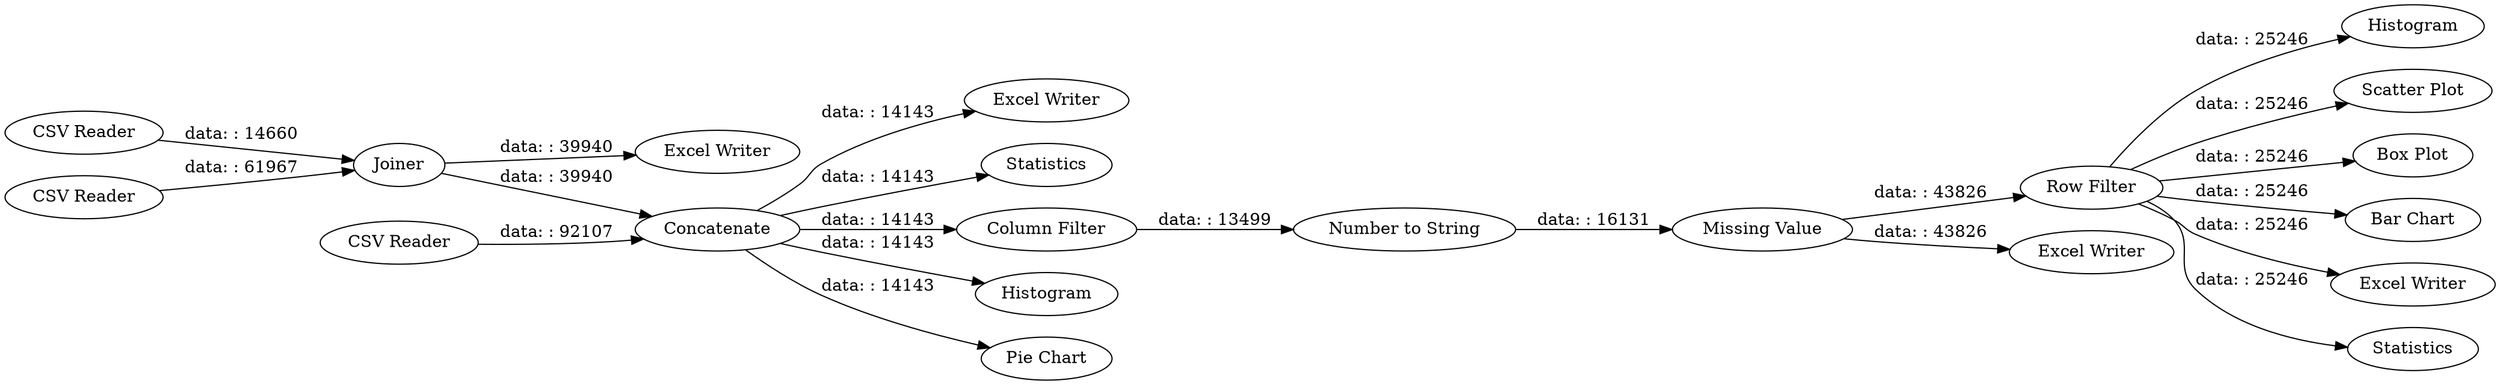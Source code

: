 digraph {
	"-2801921720887985371_29" [label=Histogram]
	"-2801921720887985371_30" [label="Scatter Plot"]
	"-2801921720887985371_14" [label="Box Plot"]
	"-2801921720887985371_20" [label="CSV Reader"]
	"-2801921720887985371_17" [label="Bar Chart"]
	"-2801921720887985371_4" [label="Missing Value"]
	"-2801921720887985371_2" [label="CSV Reader"]
	"-2801921720887985371_5" [label="Excel Writer"]
	"-2801921720887985371_27" [label=Statistics]
	"-2801921720887985371_25" [label="Column Filter"]
	"-2801921720887985371_34" [label=Joiner]
	"-2801921720887985371_18" [label="Row Filter"]
	"-2801921720887985371_19" [label=Histogram]
	"-2801921720887985371_28" [label="Pie Chart"]
	"-2801921720887985371_31" [label="Excel Writer"]
	"-2801921720887985371_11" [label="Excel Writer"]
	"-2801921720887985371_1" [label="CSV Reader"]
	"-2801921720887985371_3" [label=Concatenate]
	"-2801921720887985371_12" [label="Excel Writer"]
	"-2801921720887985371_26" [label="Number to String"]
	"-2801921720887985371_13" [label=Statistics]
	"-2801921720887985371_3" -> "-2801921720887985371_5" [label="data: : 14143"]
	"-2801921720887985371_34" -> "-2801921720887985371_31" [label="data: : 39940"]
	"-2801921720887985371_4" -> "-2801921720887985371_18" [label="data: : 43826"]
	"-2801921720887985371_3" -> "-2801921720887985371_28" [label="data: : 14143"]
	"-2801921720887985371_18" -> "-2801921720887985371_29" [label="data: : 25246"]
	"-2801921720887985371_18" -> "-2801921720887985371_14" [label="data: : 25246"]
	"-2801921720887985371_2" -> "-2801921720887985371_34" [label="data: : 61967"]
	"-2801921720887985371_25" -> "-2801921720887985371_26" [label="data: : 13499"]
	"-2801921720887985371_18" -> "-2801921720887985371_17" [label="data: : 25246"]
	"-2801921720887985371_26" -> "-2801921720887985371_4" [label="data: : 16131"]
	"-2801921720887985371_3" -> "-2801921720887985371_25" [label="data: : 14143"]
	"-2801921720887985371_4" -> "-2801921720887985371_11" [label="data: : 43826"]
	"-2801921720887985371_3" -> "-2801921720887985371_19" [label="data: : 14143"]
	"-2801921720887985371_3" -> "-2801921720887985371_27" [label="data: : 14143"]
	"-2801921720887985371_18" -> "-2801921720887985371_30" [label="data: : 25246"]
	"-2801921720887985371_18" -> "-2801921720887985371_13" [label="data: : 25246"]
	"-2801921720887985371_20" -> "-2801921720887985371_34" [label="data: : 14660"]
	"-2801921720887985371_1" -> "-2801921720887985371_3" [label="data: : 92107"]
	"-2801921720887985371_34" -> "-2801921720887985371_3" [label="data: : 39940"]
	"-2801921720887985371_18" -> "-2801921720887985371_12" [label="data: : 25246"]
	rankdir=LR
}
